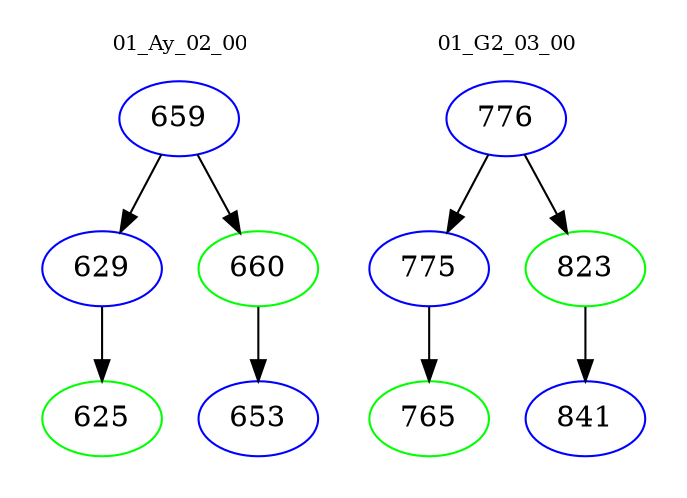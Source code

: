 digraph{
subgraph cluster_0 {
color = white
label = "01_Ay_02_00";
fontsize=10;
T0_659 [label="659", color="blue"]
T0_659 -> T0_629 [color="black"]
T0_629 [label="629", color="blue"]
T0_629 -> T0_625 [color="black"]
T0_625 [label="625", color="green"]
T0_659 -> T0_660 [color="black"]
T0_660 [label="660", color="green"]
T0_660 -> T0_653 [color="black"]
T0_653 [label="653", color="blue"]
}
subgraph cluster_1 {
color = white
label = "01_G2_03_00";
fontsize=10;
T1_776 [label="776", color="blue"]
T1_776 -> T1_775 [color="black"]
T1_775 [label="775", color="blue"]
T1_775 -> T1_765 [color="black"]
T1_765 [label="765", color="green"]
T1_776 -> T1_823 [color="black"]
T1_823 [label="823", color="green"]
T1_823 -> T1_841 [color="black"]
T1_841 [label="841", color="blue"]
}
}
